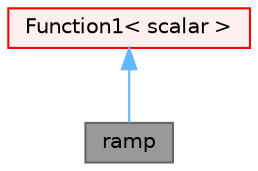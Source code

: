 digraph "ramp"
{
 // LATEX_PDF_SIZE
  bgcolor="transparent";
  edge [fontname=Helvetica,fontsize=10,labelfontname=Helvetica,labelfontsize=10];
  node [fontname=Helvetica,fontsize=10,shape=box,height=0.2,width=0.4];
  Node1 [id="Node000001",label="ramp",height=0.2,width=0.4,color="gray40", fillcolor="grey60", style="filled", fontcolor="black",tooltip="Ramp function base class for the set of scalar functions starting from 0 and increasing monotonically..."];
  Node2 -> Node1 [id="edge1_Node000001_Node000002",dir="back",color="steelblue1",style="solid",tooltip=" "];
  Node2 [id="Node000002",label="Function1\< scalar \>",height=0.2,width=0.4,color="red", fillcolor="#FFF0F0", style="filled",URL="$classFoam_1_1Function1.html",tooltip=" "];
}
